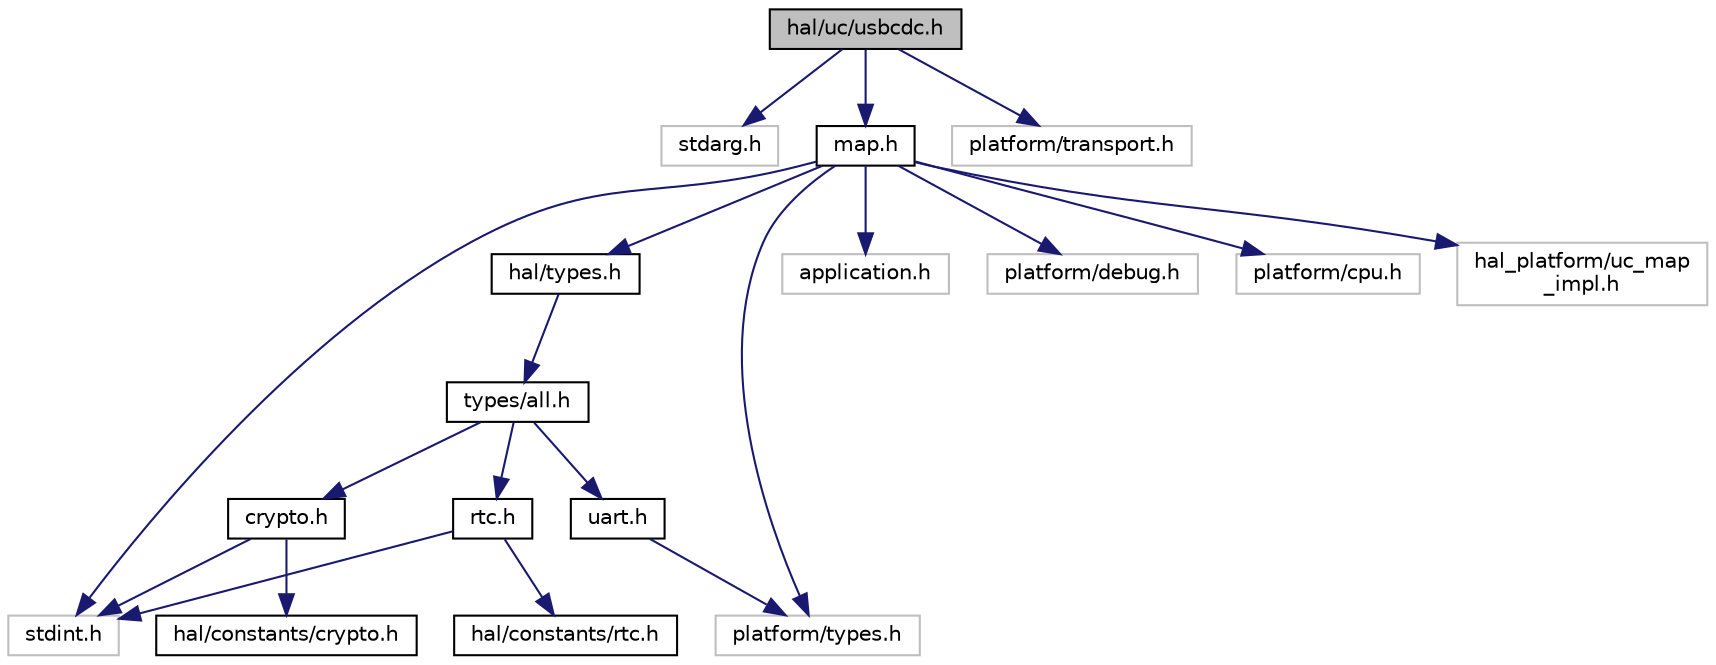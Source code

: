 digraph "hal/uc/usbcdc.h"
{
 // INTERACTIVE_SVG=YES
 // LATEX_PDF_SIZE
  bgcolor="transparent";
  edge [fontname="Helvetica",fontsize="10",labelfontname="Helvetica",labelfontsize="10"];
  node [fontname="Helvetica",fontsize="10",shape=record];
  Node1 [label="hal/uc/usbcdc.h",height=0.2,width=0.4,color="black", fillcolor="grey75", style="filled", fontcolor="black",tooltip="HAL for USB CDC interface."];
  Node1 -> Node2 [color="midnightblue",fontsize="10",style="solid",fontname="Helvetica"];
  Node2 [label="stdarg.h",height=0.2,width=0.4,color="grey75",tooltip=" "];
  Node1 -> Node3 [color="midnightblue",fontsize="10",style="solid",fontname="Helvetica"];
  Node3 [label="map.h",height=0.2,width=0.4,color="black",URL="$map_8h.html",tooltip="HAL for uC Peripheral Map."];
  Node3 -> Node4 [color="midnightblue",fontsize="10",style="solid",fontname="Helvetica"];
  Node4 [label="stdint.h",height=0.2,width=0.4,color="grey75",tooltip=" "];
  Node3 -> Node5 [color="midnightblue",fontsize="10",style="solid",fontname="Helvetica"];
  Node5 [label="platform/types.h",height=0.2,width=0.4,color="grey75",tooltip=" "];
  Node3 -> Node6 [color="midnightblue",fontsize="10",style="solid",fontname="Helvetica"];
  Node6 [label="hal/types.h",height=0.2,width=0.4,color="black",URL="$types_8h_source.html",tooltip=" "];
  Node6 -> Node7 [color="midnightblue",fontsize="10",style="solid",fontname="Helvetica"];
  Node7 [label="types/all.h",height=0.2,width=0.4,color="black",URL="$types_2all_8h_source.html",tooltip=" "];
  Node7 -> Node8 [color="midnightblue",fontsize="10",style="solid",fontname="Helvetica"];
  Node8 [label="crypto.h",height=0.2,width=0.4,color="black",URL="$types_2crypto_8h_source.html",tooltip=" "];
  Node8 -> Node4 [color="midnightblue",fontsize="10",style="solid",fontname="Helvetica"];
  Node8 -> Node9 [color="midnightblue",fontsize="10",style="solid",fontname="Helvetica"];
  Node9 [label="hal/constants/crypto.h",height=0.2,width=0.4,color="black",URL="$constants_2crypto_8h_source.html",tooltip=" "];
  Node7 -> Node10 [color="midnightblue",fontsize="10",style="solid",fontname="Helvetica"];
  Node10 [label="rtc.h",height=0.2,width=0.4,color="black",URL="$types_2rtc_8h_source.html",tooltip=" "];
  Node10 -> Node4 [color="midnightblue",fontsize="10",style="solid",fontname="Helvetica"];
  Node10 -> Node11 [color="midnightblue",fontsize="10",style="solid",fontname="Helvetica"];
  Node11 [label="hal/constants/rtc.h",height=0.2,width=0.4,color="black",URL="$constants_2rtc_8h_source.html",tooltip=" "];
  Node7 -> Node12 [color="midnightblue",fontsize="10",style="solid",fontname="Helvetica"];
  Node12 [label="uart.h",height=0.2,width=0.4,color="black",URL="$types_2uart_8h_source.html",tooltip=" "];
  Node12 -> Node5 [color="midnightblue",fontsize="10",style="solid",fontname="Helvetica"];
  Node3 -> Node13 [color="midnightblue",fontsize="10",style="solid",fontname="Helvetica"];
  Node13 [label="application.h",height=0.2,width=0.4,color="grey75",tooltip=" "];
  Node3 -> Node14 [color="midnightblue",fontsize="10",style="solid",fontname="Helvetica"];
  Node14 [label="platform/debug.h",height=0.2,width=0.4,color="grey75",tooltip=" "];
  Node3 -> Node15 [color="midnightblue",fontsize="10",style="solid",fontname="Helvetica"];
  Node15 [label="platform/cpu.h",height=0.2,width=0.4,color="grey75",tooltip=" "];
  Node3 -> Node16 [color="midnightblue",fontsize="10",style="solid",fontname="Helvetica"];
  Node16 [label="hal_platform/uc_map\l_impl.h",height=0.2,width=0.4,color="grey75",tooltip=" "];
  Node1 -> Node17 [color="midnightblue",fontsize="10",style="solid",fontname="Helvetica"];
  Node17 [label="platform/transport.h",height=0.2,width=0.4,color="grey75",tooltip=" "];
}

